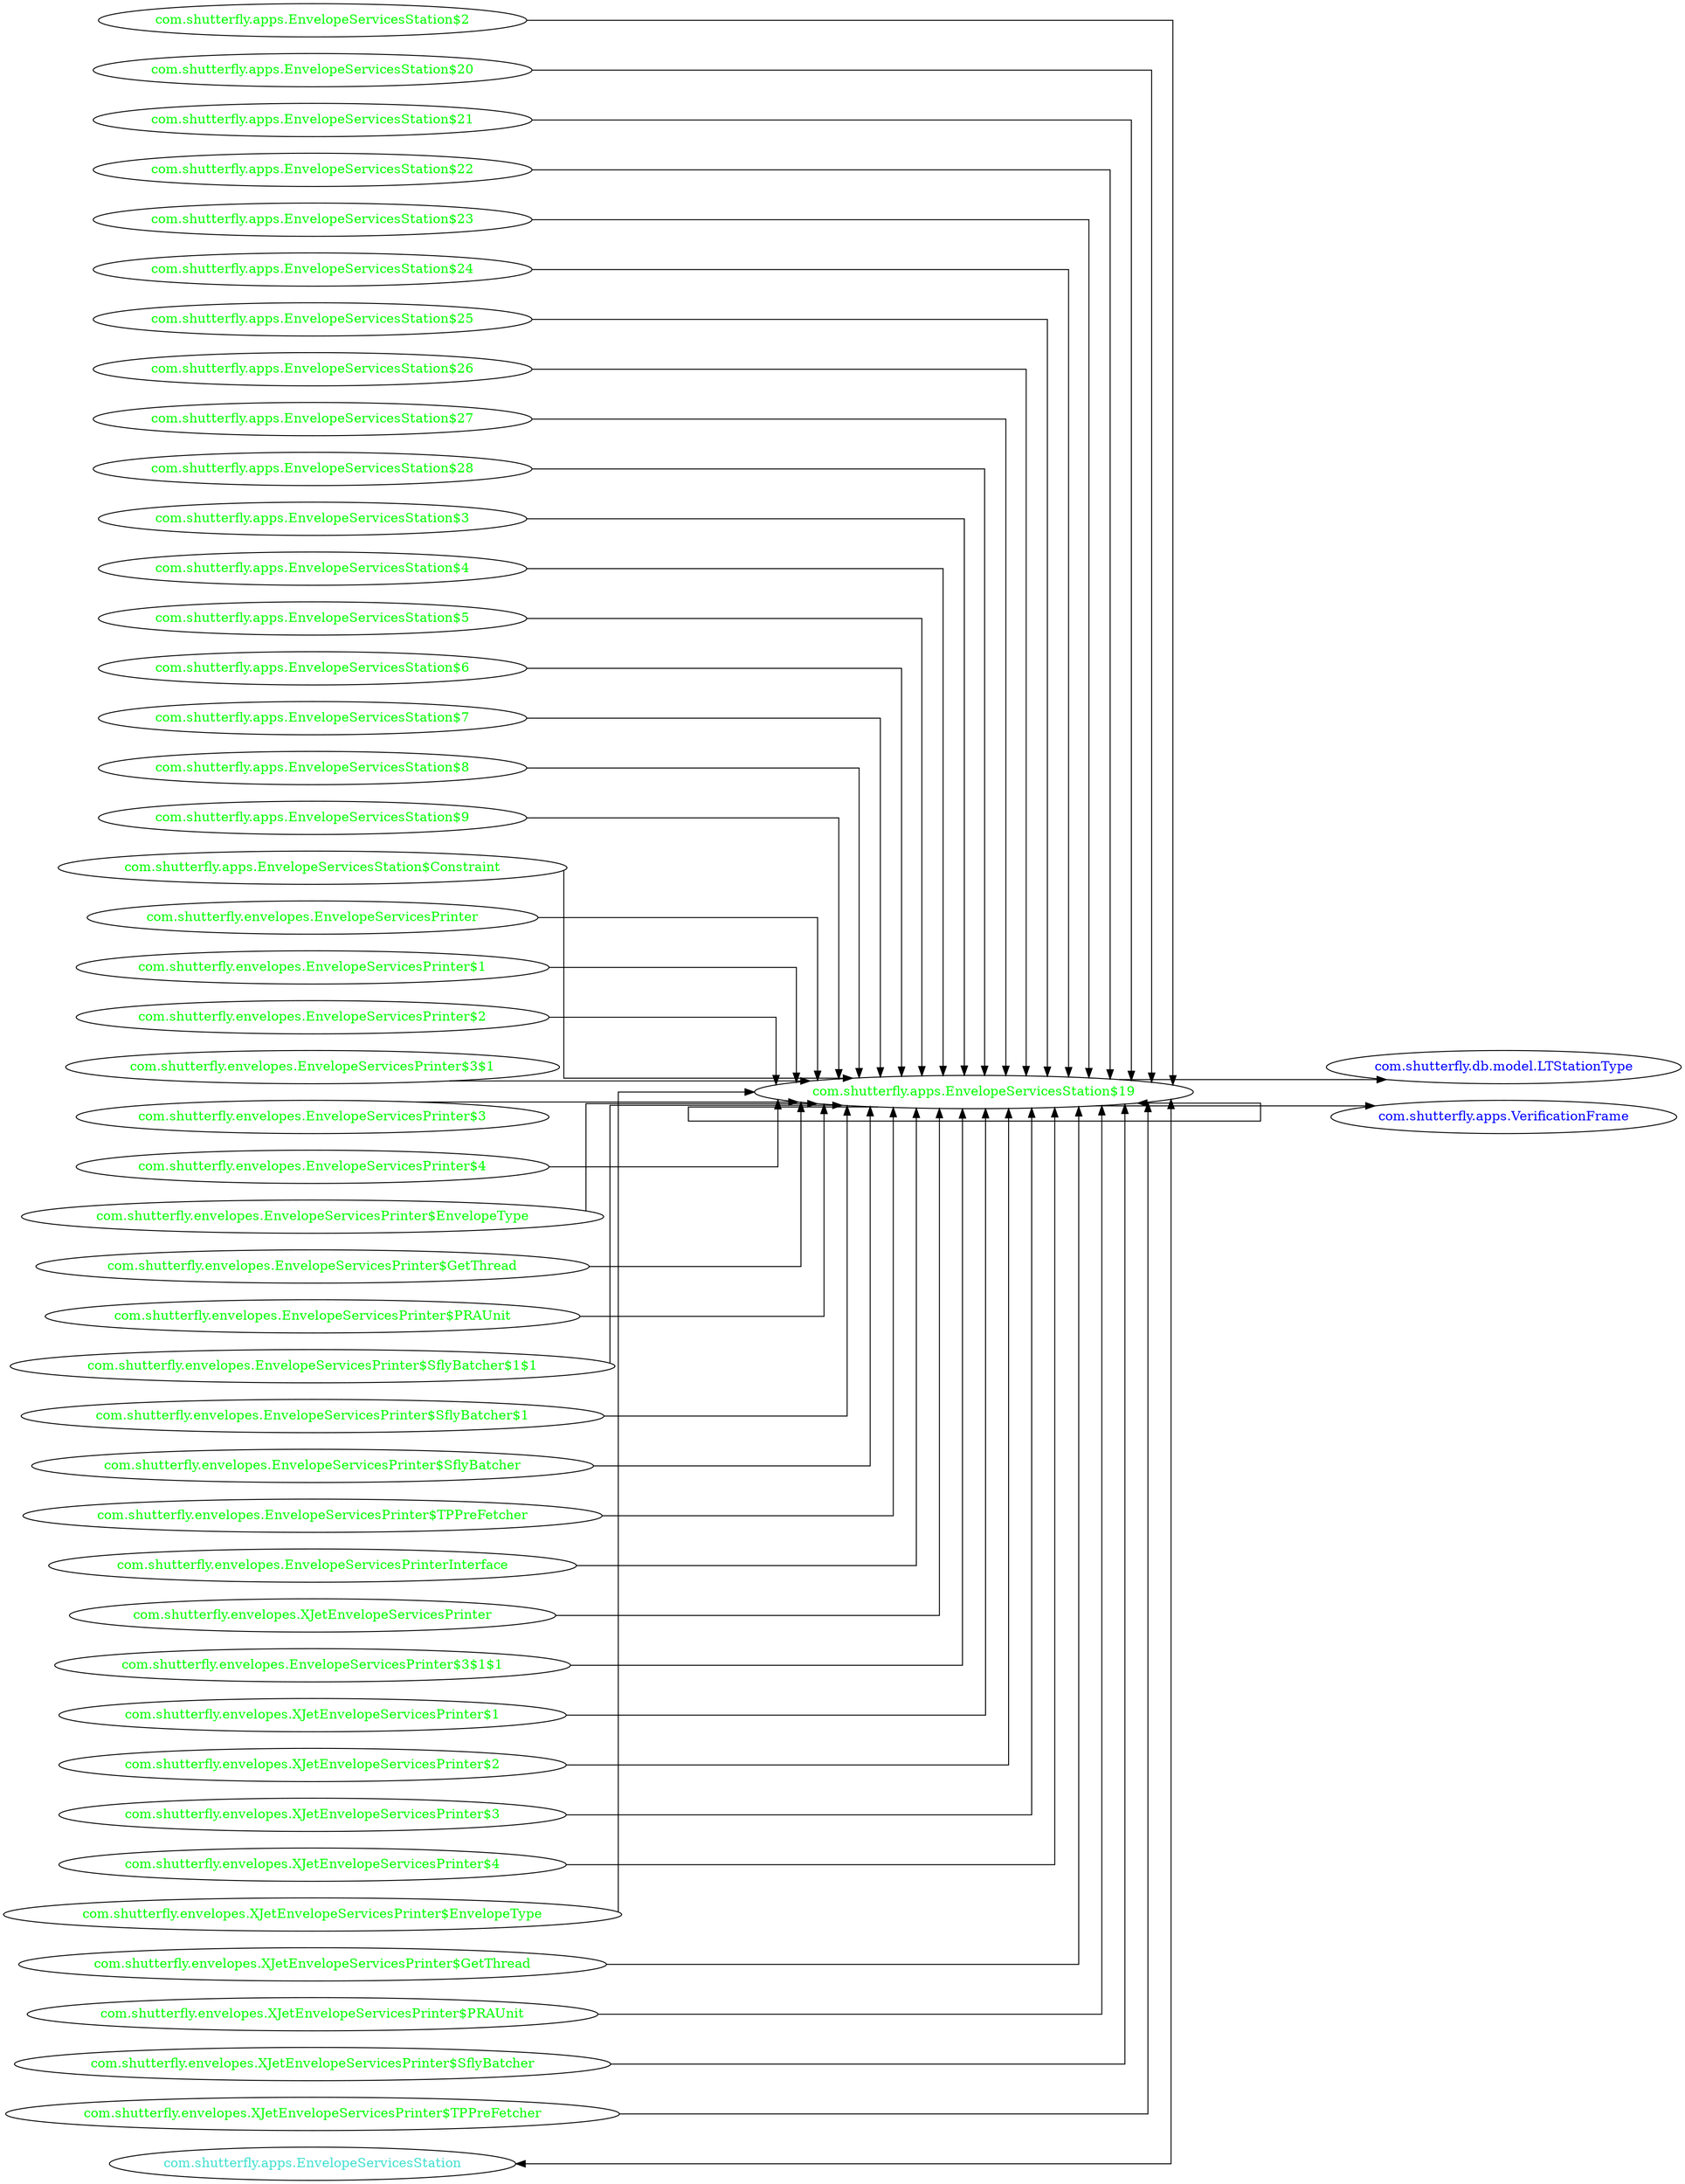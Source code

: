 digraph dependencyGraph {
 concentrate=true;
 ranksep="2.0";
 rankdir="LR"; 
 splines="ortho";
"com.shutterfly.apps.EnvelopeServicesStation$19" [fontcolor="red"];
"com.shutterfly.db.model.LTStationType" [ fontcolor="blue" ];
"com.shutterfly.apps.EnvelopeServicesStation$19"->"com.shutterfly.db.model.LTStationType";
"com.shutterfly.apps.VerificationFrame" [ fontcolor="blue" ];
"com.shutterfly.apps.EnvelopeServicesStation$19"->"com.shutterfly.apps.VerificationFrame";
"com.shutterfly.apps.EnvelopeServicesStation$19" [ fontcolor="green" ];
"com.shutterfly.apps.EnvelopeServicesStation$19"->"com.shutterfly.apps.EnvelopeServicesStation$19";
"com.shutterfly.apps.EnvelopeServicesStation$2" [ fontcolor="green" ];
"com.shutterfly.apps.EnvelopeServicesStation$2"->"com.shutterfly.apps.EnvelopeServicesStation$19";
"com.shutterfly.apps.EnvelopeServicesStation$20" [ fontcolor="green" ];
"com.shutterfly.apps.EnvelopeServicesStation$20"->"com.shutterfly.apps.EnvelopeServicesStation$19";
"com.shutterfly.apps.EnvelopeServicesStation$21" [ fontcolor="green" ];
"com.shutterfly.apps.EnvelopeServicesStation$21"->"com.shutterfly.apps.EnvelopeServicesStation$19";
"com.shutterfly.apps.EnvelopeServicesStation$22" [ fontcolor="green" ];
"com.shutterfly.apps.EnvelopeServicesStation$22"->"com.shutterfly.apps.EnvelopeServicesStation$19";
"com.shutterfly.apps.EnvelopeServicesStation$23" [ fontcolor="green" ];
"com.shutterfly.apps.EnvelopeServicesStation$23"->"com.shutterfly.apps.EnvelopeServicesStation$19";
"com.shutterfly.apps.EnvelopeServicesStation$24" [ fontcolor="green" ];
"com.shutterfly.apps.EnvelopeServicesStation$24"->"com.shutterfly.apps.EnvelopeServicesStation$19";
"com.shutterfly.apps.EnvelopeServicesStation$25" [ fontcolor="green" ];
"com.shutterfly.apps.EnvelopeServicesStation$25"->"com.shutterfly.apps.EnvelopeServicesStation$19";
"com.shutterfly.apps.EnvelopeServicesStation$26" [ fontcolor="green" ];
"com.shutterfly.apps.EnvelopeServicesStation$26"->"com.shutterfly.apps.EnvelopeServicesStation$19";
"com.shutterfly.apps.EnvelopeServicesStation$27" [ fontcolor="green" ];
"com.shutterfly.apps.EnvelopeServicesStation$27"->"com.shutterfly.apps.EnvelopeServicesStation$19";
"com.shutterfly.apps.EnvelopeServicesStation$28" [ fontcolor="green" ];
"com.shutterfly.apps.EnvelopeServicesStation$28"->"com.shutterfly.apps.EnvelopeServicesStation$19";
"com.shutterfly.apps.EnvelopeServicesStation$3" [ fontcolor="green" ];
"com.shutterfly.apps.EnvelopeServicesStation$3"->"com.shutterfly.apps.EnvelopeServicesStation$19";
"com.shutterfly.apps.EnvelopeServicesStation$4" [ fontcolor="green" ];
"com.shutterfly.apps.EnvelopeServicesStation$4"->"com.shutterfly.apps.EnvelopeServicesStation$19";
"com.shutterfly.apps.EnvelopeServicesStation$5" [ fontcolor="green" ];
"com.shutterfly.apps.EnvelopeServicesStation$5"->"com.shutterfly.apps.EnvelopeServicesStation$19";
"com.shutterfly.apps.EnvelopeServicesStation$6" [ fontcolor="green" ];
"com.shutterfly.apps.EnvelopeServicesStation$6"->"com.shutterfly.apps.EnvelopeServicesStation$19";
"com.shutterfly.apps.EnvelopeServicesStation$7" [ fontcolor="green" ];
"com.shutterfly.apps.EnvelopeServicesStation$7"->"com.shutterfly.apps.EnvelopeServicesStation$19";
"com.shutterfly.apps.EnvelopeServicesStation$8" [ fontcolor="green" ];
"com.shutterfly.apps.EnvelopeServicesStation$8"->"com.shutterfly.apps.EnvelopeServicesStation$19";
"com.shutterfly.apps.EnvelopeServicesStation$9" [ fontcolor="green" ];
"com.shutterfly.apps.EnvelopeServicesStation$9"->"com.shutterfly.apps.EnvelopeServicesStation$19";
"com.shutterfly.apps.EnvelopeServicesStation$Constraint" [ fontcolor="green" ];
"com.shutterfly.apps.EnvelopeServicesStation$Constraint"->"com.shutterfly.apps.EnvelopeServicesStation$19";
"com.shutterfly.envelopes.EnvelopeServicesPrinter" [ fontcolor="green" ];
"com.shutterfly.envelopes.EnvelopeServicesPrinter"->"com.shutterfly.apps.EnvelopeServicesStation$19";
"com.shutterfly.envelopes.EnvelopeServicesPrinter$1" [ fontcolor="green" ];
"com.shutterfly.envelopes.EnvelopeServicesPrinter$1"->"com.shutterfly.apps.EnvelopeServicesStation$19";
"com.shutterfly.envelopes.EnvelopeServicesPrinter$2" [ fontcolor="green" ];
"com.shutterfly.envelopes.EnvelopeServicesPrinter$2"->"com.shutterfly.apps.EnvelopeServicesStation$19";
"com.shutterfly.envelopes.EnvelopeServicesPrinter$3$1" [ fontcolor="green" ];
"com.shutterfly.envelopes.EnvelopeServicesPrinter$3$1"->"com.shutterfly.apps.EnvelopeServicesStation$19";
"com.shutterfly.envelopes.EnvelopeServicesPrinter$3" [ fontcolor="green" ];
"com.shutterfly.envelopes.EnvelopeServicesPrinter$3"->"com.shutterfly.apps.EnvelopeServicesStation$19";
"com.shutterfly.envelopes.EnvelopeServicesPrinter$4" [ fontcolor="green" ];
"com.shutterfly.envelopes.EnvelopeServicesPrinter$4"->"com.shutterfly.apps.EnvelopeServicesStation$19";
"com.shutterfly.envelopes.EnvelopeServicesPrinter$EnvelopeType" [ fontcolor="green" ];
"com.shutterfly.envelopes.EnvelopeServicesPrinter$EnvelopeType"->"com.shutterfly.apps.EnvelopeServicesStation$19";
"com.shutterfly.envelopes.EnvelopeServicesPrinter$GetThread" [ fontcolor="green" ];
"com.shutterfly.envelopes.EnvelopeServicesPrinter$GetThread"->"com.shutterfly.apps.EnvelopeServicesStation$19";
"com.shutterfly.envelopes.EnvelopeServicesPrinter$PRAUnit" [ fontcolor="green" ];
"com.shutterfly.envelopes.EnvelopeServicesPrinter$PRAUnit"->"com.shutterfly.apps.EnvelopeServicesStation$19";
"com.shutterfly.envelopes.EnvelopeServicesPrinter$SflyBatcher$1$1" [ fontcolor="green" ];
"com.shutterfly.envelopes.EnvelopeServicesPrinter$SflyBatcher$1$1"->"com.shutterfly.apps.EnvelopeServicesStation$19";
"com.shutterfly.envelopes.EnvelopeServicesPrinter$SflyBatcher$1" [ fontcolor="green" ];
"com.shutterfly.envelopes.EnvelopeServicesPrinter$SflyBatcher$1"->"com.shutterfly.apps.EnvelopeServicesStation$19";
"com.shutterfly.envelopes.EnvelopeServicesPrinter$SflyBatcher" [ fontcolor="green" ];
"com.shutterfly.envelopes.EnvelopeServicesPrinter$SflyBatcher"->"com.shutterfly.apps.EnvelopeServicesStation$19";
"com.shutterfly.envelopes.EnvelopeServicesPrinter$TPPreFetcher" [ fontcolor="green" ];
"com.shutterfly.envelopes.EnvelopeServicesPrinter$TPPreFetcher"->"com.shutterfly.apps.EnvelopeServicesStation$19";
"com.shutterfly.envelopes.EnvelopeServicesPrinterInterface" [ fontcolor="green" ];
"com.shutterfly.envelopes.EnvelopeServicesPrinterInterface"->"com.shutterfly.apps.EnvelopeServicesStation$19";
"com.shutterfly.envelopes.XJetEnvelopeServicesPrinter" [ fontcolor="green" ];
"com.shutterfly.envelopes.XJetEnvelopeServicesPrinter"->"com.shutterfly.apps.EnvelopeServicesStation$19";
"com.shutterfly.envelopes.EnvelopeServicesPrinter$3$1$1" [ fontcolor="green" ];
"com.shutterfly.envelopes.EnvelopeServicesPrinter$3$1$1"->"com.shutterfly.apps.EnvelopeServicesStation$19";
"com.shutterfly.envelopes.XJetEnvelopeServicesPrinter$1" [ fontcolor="green" ];
"com.shutterfly.envelopes.XJetEnvelopeServicesPrinter$1"->"com.shutterfly.apps.EnvelopeServicesStation$19";
"com.shutterfly.envelopes.XJetEnvelopeServicesPrinter$2" [ fontcolor="green" ];
"com.shutterfly.envelopes.XJetEnvelopeServicesPrinter$2"->"com.shutterfly.apps.EnvelopeServicesStation$19";
"com.shutterfly.envelopes.XJetEnvelopeServicesPrinter$3" [ fontcolor="green" ];
"com.shutterfly.envelopes.XJetEnvelopeServicesPrinter$3"->"com.shutterfly.apps.EnvelopeServicesStation$19";
"com.shutterfly.envelopes.XJetEnvelopeServicesPrinter$4" [ fontcolor="green" ];
"com.shutterfly.envelopes.XJetEnvelopeServicesPrinter$4"->"com.shutterfly.apps.EnvelopeServicesStation$19";
"com.shutterfly.envelopes.XJetEnvelopeServicesPrinter$EnvelopeType" [ fontcolor="green" ];
"com.shutterfly.envelopes.XJetEnvelopeServicesPrinter$EnvelopeType"->"com.shutterfly.apps.EnvelopeServicesStation$19";
"com.shutterfly.envelopes.XJetEnvelopeServicesPrinter$GetThread" [ fontcolor="green" ];
"com.shutterfly.envelopes.XJetEnvelopeServicesPrinter$GetThread"->"com.shutterfly.apps.EnvelopeServicesStation$19";
"com.shutterfly.envelopes.XJetEnvelopeServicesPrinter$PRAUnit" [ fontcolor="green" ];
"com.shutterfly.envelopes.XJetEnvelopeServicesPrinter$PRAUnit"->"com.shutterfly.apps.EnvelopeServicesStation$19";
"com.shutterfly.envelopes.XJetEnvelopeServicesPrinter$SflyBatcher" [ fontcolor="green" ];
"com.shutterfly.envelopes.XJetEnvelopeServicesPrinter$SflyBatcher"->"com.shutterfly.apps.EnvelopeServicesStation$19";
"com.shutterfly.envelopes.XJetEnvelopeServicesPrinter$TPPreFetcher" [ fontcolor="green" ];
"com.shutterfly.envelopes.XJetEnvelopeServicesPrinter$TPPreFetcher"->"com.shutterfly.apps.EnvelopeServicesStation$19";
"com.shutterfly.apps.EnvelopeServicesStation" [ fontcolor="turquoise" ];
"com.shutterfly.apps.EnvelopeServicesStation"->"com.shutterfly.apps.EnvelopeServicesStation$19" [dir=both];
}